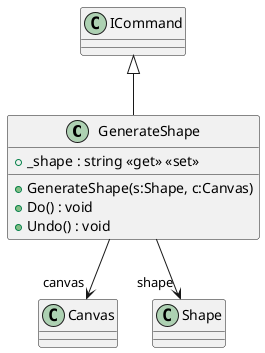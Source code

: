 @startuml
class GenerateShape {
    + _shape : string <<get>> <<set>>
    + GenerateShape(s:Shape, c:Canvas)
    + Do() : void
    + Undo() : void
}
ICommand <|-- GenerateShape
GenerateShape --> "canvas" Canvas
GenerateShape --> "shape" Shape
@enduml
